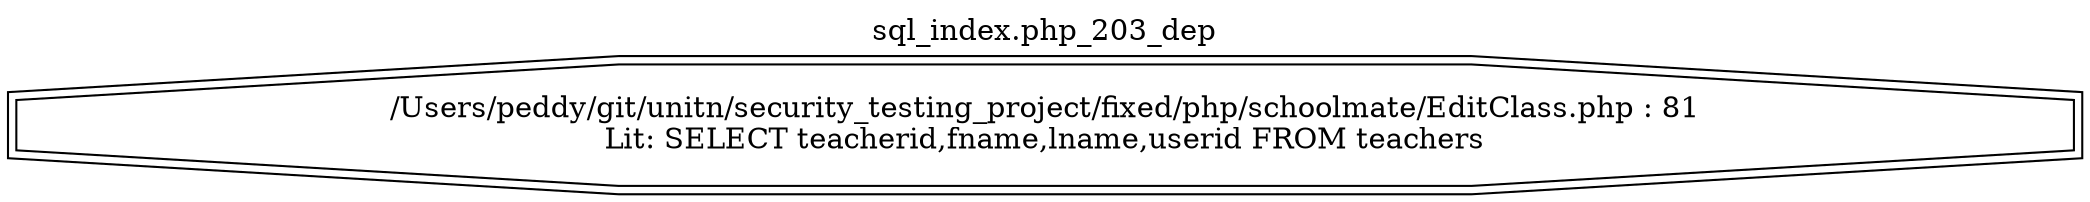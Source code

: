 digraph cfg {
  label="sql_index.php_203_dep";
  labelloc=t;
  n1 [shape=doubleoctagon, label="/Users/peddy/git/unitn/security_testing_project/fixed/php/schoolmate/EditClass.php : 81\nLit: SELECT teacherid,fname,lname,userid FROM teachers\n"];
}

